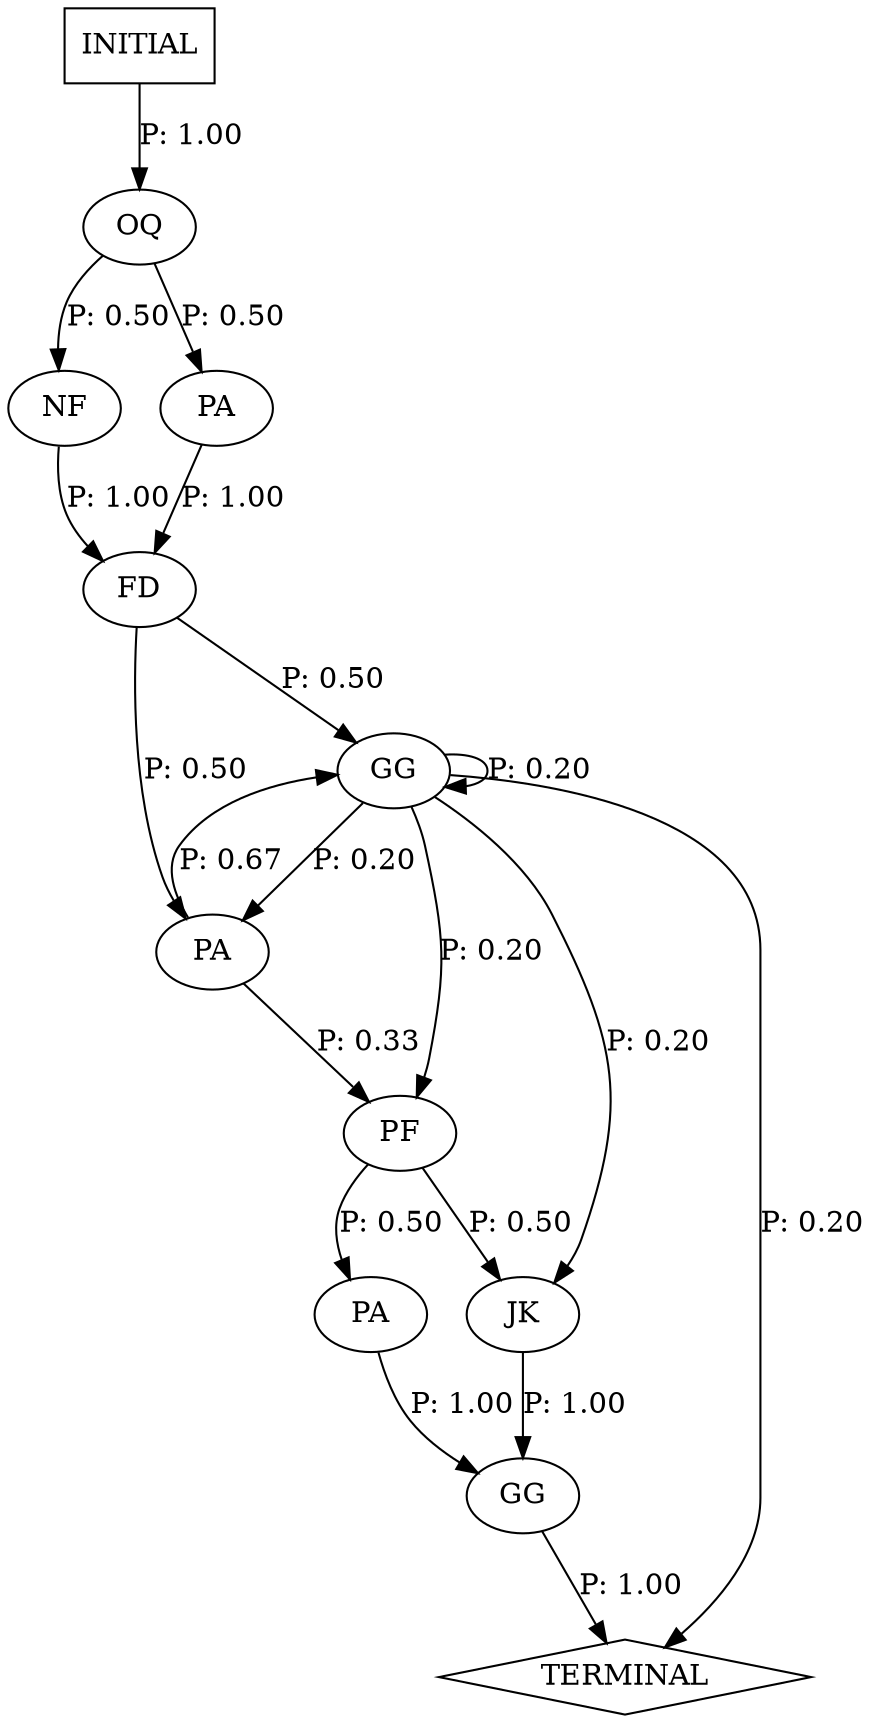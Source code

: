 digraph G {
  0 [label="FD"];
  1 [label="GG"];
  2 [label="GG"];
  3 [label="JK"];
  4 [label="NF"];
  5 [label="OQ"];
  6 [label="PA"];
  7 [label="PA"];
  8 [label="PA"];
  9 [label="PF"];
  10 [label="TERMINAL",shape=diamond];
  11 [label="INITIAL",shape=box];
0->2 [label="P: 0.50"];
0->8 [label="P: 0.50"];
1->10 [label="P: 1.00"];
2->2 [label="P: 0.20"];
2->3 [label="P: 0.20"];
2->8 [label="P: 0.20"];
2->9 [label="P: 0.20"];
2->10 [label="P: 0.20"];
3->1 [label="P: 1.00"];
4->0 [label="P: 1.00"];
5->4 [label="P: 0.50"];
5->6 [label="P: 0.50"];
6->0 [label="P: 1.00"];
7->1 [label="P: 1.00"];
8->2 [label="P: 0.67"];
8->9 [label="P: 0.33"];
9->3 [label="P: 0.50"];
9->7 [label="P: 0.50"];
11->5 [label="P: 1.00"];
}

